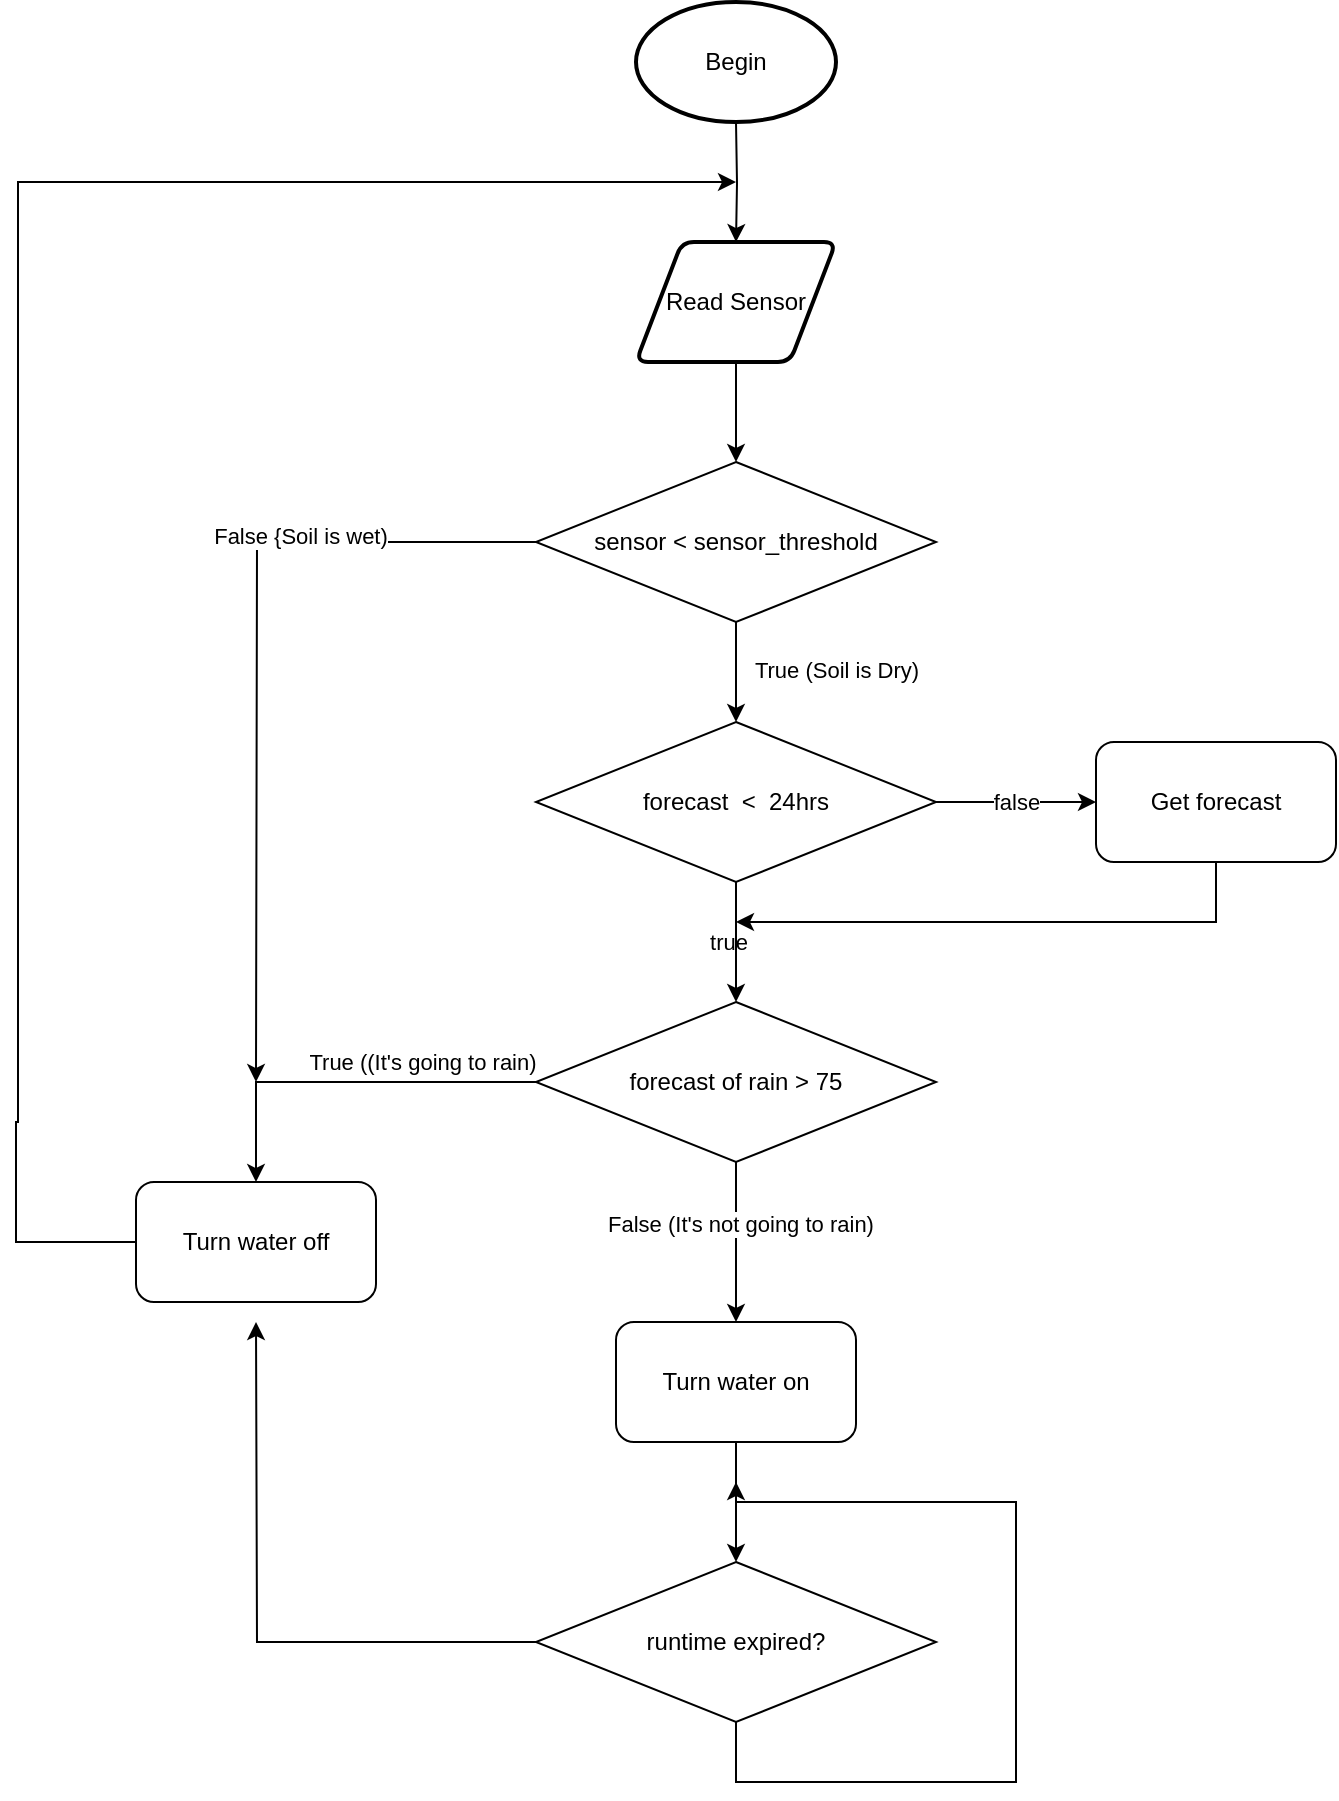 <mxfile version="24.7.7">
  <diagram name="Page-1" id="vHyTQH-4irFyPzxY7B7J">
    <mxGraphModel dx="984" dy="586" grid="1" gridSize="10" guides="1" tooltips="1" connect="1" arrows="1" fold="1" page="1" pageScale="1" pageWidth="850" pageHeight="1100" math="0" shadow="0">
      <root>
        <mxCell id="0" />
        <mxCell id="1" parent="0" />
        <mxCell id="t3nNPlR4YCxWJWnQVYUU-24" style="edgeStyle=orthogonalEdgeStyle;rounded=0;orthogonalLoop=1;jettySize=auto;html=1;entryX=0.5;entryY=0;entryDx=0;entryDy=0;" edge="1" parent="1" target="t3nNPlR4YCxWJWnQVYUU-2">
          <mxGeometry relative="1" as="geometry">
            <mxPoint x="420" y="150" as="sourcePoint" />
          </mxGeometry>
        </mxCell>
        <mxCell id="t3nNPlR4YCxWJWnQVYUU-23" style="edgeStyle=orthogonalEdgeStyle;rounded=0;orthogonalLoop=1;jettySize=auto;html=1;entryX=0.5;entryY=0;entryDx=0;entryDy=0;" edge="1" parent="1" source="t3nNPlR4YCxWJWnQVYUU-2" target="t3nNPlR4YCxWJWnQVYUU-5">
          <mxGeometry relative="1" as="geometry" />
        </mxCell>
        <mxCell id="t3nNPlR4YCxWJWnQVYUU-2" value="Read Sensor" style="shape=parallelogram;html=1;strokeWidth=2;perimeter=parallelogramPerimeter;whiteSpace=wrap;rounded=1;arcSize=12;size=0.23;" vertex="1" parent="1">
          <mxGeometry x="370" y="210" width="100" height="60" as="geometry" />
        </mxCell>
        <mxCell id="t3nNPlR4YCxWJWnQVYUU-14" style="edgeStyle=orthogonalEdgeStyle;rounded=0;orthogonalLoop=1;jettySize=auto;html=1;entryX=0.5;entryY=0;entryDx=0;entryDy=0;" edge="1" parent="1" source="t3nNPlR4YCxWJWnQVYUU-5" target="t3nNPlR4YCxWJWnQVYUU-38">
          <mxGeometry relative="1" as="geometry">
            <mxPoint x="420" y="440" as="targetPoint" />
          </mxGeometry>
        </mxCell>
        <mxCell id="t3nNPlR4YCxWJWnQVYUU-15" value="True (Soil is Dry)" style="edgeLabel;html=1;align=center;verticalAlign=middle;resizable=0;points=[];" vertex="1" connectable="0" parent="t3nNPlR4YCxWJWnQVYUU-14">
          <mxGeometry x="-0.25" relative="1" as="geometry">
            <mxPoint x="50" y="5" as="offset" />
          </mxGeometry>
        </mxCell>
        <mxCell id="t3nNPlR4YCxWJWnQVYUU-18" style="edgeStyle=orthogonalEdgeStyle;rounded=0;orthogonalLoop=1;jettySize=auto;html=1;" edge="1" parent="1" source="t3nNPlR4YCxWJWnQVYUU-5">
          <mxGeometry relative="1" as="geometry">
            <mxPoint x="180" y="630" as="targetPoint" />
          </mxGeometry>
        </mxCell>
        <mxCell id="t3nNPlR4YCxWJWnQVYUU-19" value="False {Soil is wet)" style="edgeLabel;html=1;align=center;verticalAlign=middle;resizable=0;points=[];" vertex="1" connectable="0" parent="t3nNPlR4YCxWJWnQVYUU-18">
          <mxGeometry x="-0.291" y="-1" relative="1" as="geometry">
            <mxPoint x="22" y="-9" as="offset" />
          </mxGeometry>
        </mxCell>
        <mxCell id="t3nNPlR4YCxWJWnQVYUU-5" value="sensor &amp;lt; sensor_threshold" style="rhombus;whiteSpace=wrap;html=1;" vertex="1" parent="1">
          <mxGeometry x="320" y="320" width="200" height="80" as="geometry" />
        </mxCell>
        <mxCell id="t3nNPlR4YCxWJWnQVYUU-22" style="edgeStyle=orthogonalEdgeStyle;rounded=0;orthogonalLoop=1;jettySize=auto;html=1;entryX=0.5;entryY=0;entryDx=0;entryDy=0;" edge="1" parent="1" source="t3nNPlR4YCxWJWnQVYUU-7" target="t3nNPlR4YCxWJWnQVYUU-8">
          <mxGeometry relative="1" as="geometry" />
        </mxCell>
        <mxCell id="t3nNPlR4YCxWJWnQVYUU-7" value="Turn water on" style="rounded=1;whiteSpace=wrap;html=1;" vertex="1" parent="1">
          <mxGeometry x="360" y="750" width="120" height="60" as="geometry" />
        </mxCell>
        <mxCell id="t3nNPlR4YCxWJWnQVYUU-21" style="edgeStyle=orthogonalEdgeStyle;rounded=0;orthogonalLoop=1;jettySize=auto;html=1;" edge="1" parent="1" source="t3nNPlR4YCxWJWnQVYUU-8">
          <mxGeometry relative="1" as="geometry">
            <mxPoint x="180" y="750" as="targetPoint" />
          </mxGeometry>
        </mxCell>
        <mxCell id="t3nNPlR4YCxWJWnQVYUU-25" style="edgeStyle=orthogonalEdgeStyle;rounded=0;orthogonalLoop=1;jettySize=auto;html=1;" edge="1" parent="1" source="t3nNPlR4YCxWJWnQVYUU-8">
          <mxGeometry relative="1" as="geometry">
            <mxPoint x="420" y="830" as="targetPoint" />
            <Array as="points">
              <mxPoint x="420" y="980" />
              <mxPoint x="560" y="980" />
              <mxPoint x="560" y="840" />
              <mxPoint x="420" y="840" />
            </Array>
          </mxGeometry>
        </mxCell>
        <mxCell id="t3nNPlR4YCxWJWnQVYUU-8" value="runtime expired?" style="rhombus;whiteSpace=wrap;html=1;" vertex="1" parent="1">
          <mxGeometry x="320" y="870" width="200" height="80" as="geometry" />
        </mxCell>
        <mxCell id="t3nNPlR4YCxWJWnQVYUU-26" style="edgeStyle=orthogonalEdgeStyle;rounded=0;orthogonalLoop=1;jettySize=auto;html=1;exitX=0;exitY=0.5;exitDx=0;exitDy=0;" edge="1" parent="1" source="t3nNPlR4YCxWJWnQVYUU-10">
          <mxGeometry relative="1" as="geometry">
            <mxPoint x="420" y="180" as="targetPoint" />
            <Array as="points">
              <mxPoint x="60" y="710" />
              <mxPoint x="60" y="650" />
              <mxPoint x="61" y="650" />
              <mxPoint x="61" y="180" />
            </Array>
          </mxGeometry>
        </mxCell>
        <mxCell id="t3nNPlR4YCxWJWnQVYUU-10" value="Turn water off" style="rounded=1;whiteSpace=wrap;html=1;" vertex="1" parent="1">
          <mxGeometry x="120" y="680" width="120" height="60" as="geometry" />
        </mxCell>
        <mxCell id="t3nNPlR4YCxWJWnQVYUU-16" value="True ((It&#39;s going to rain)" style="edgeStyle=orthogonalEdgeStyle;rounded=0;orthogonalLoop=1;jettySize=auto;html=1;entryX=0.5;entryY=0;entryDx=0;entryDy=0;" edge="1" parent="1" source="t3nNPlR4YCxWJWnQVYUU-13" target="t3nNPlR4YCxWJWnQVYUU-10">
          <mxGeometry x="-0.4" y="-10" relative="1" as="geometry">
            <mxPoint as="offset" />
          </mxGeometry>
        </mxCell>
        <mxCell id="t3nNPlR4YCxWJWnQVYUU-17" style="edgeStyle=orthogonalEdgeStyle;rounded=0;orthogonalLoop=1;jettySize=auto;html=1;exitX=0.5;exitY=1;exitDx=0;exitDy=0;" edge="1" parent="1" source="t3nNPlR4YCxWJWnQVYUU-13" target="t3nNPlR4YCxWJWnQVYUU-7">
          <mxGeometry relative="1" as="geometry">
            <mxPoint x="420" y="680" as="sourcePoint" />
            <Array as="points" />
          </mxGeometry>
        </mxCell>
        <mxCell id="t3nNPlR4YCxWJWnQVYUU-41" value="False (It&#39;s not going to rain)" style="edgeLabel;html=1;align=center;verticalAlign=middle;resizable=0;points=[];" vertex="1" connectable="0" parent="t3nNPlR4YCxWJWnQVYUU-17">
          <mxGeometry x="-0.225" y="2" relative="1" as="geometry">
            <mxPoint as="offset" />
          </mxGeometry>
        </mxCell>
        <mxCell id="t3nNPlR4YCxWJWnQVYUU-13" value="forecast of rain &amp;gt; 75" style="rhombus;whiteSpace=wrap;html=1;" vertex="1" parent="1">
          <mxGeometry x="320" y="590" width="200" height="80" as="geometry" />
        </mxCell>
        <mxCell id="t3nNPlR4YCxWJWnQVYUU-27" value="Begin" style="strokeWidth=2;html=1;shape=mxgraph.flowchart.start_1;whiteSpace=wrap;" vertex="1" parent="1">
          <mxGeometry x="370" y="90" width="100" height="60" as="geometry" />
        </mxCell>
        <mxCell id="t3nNPlR4YCxWJWnQVYUU-34" value="true" style="edgeLabel;html=1;align=center;verticalAlign=middle;resizable=0;points=[];" vertex="1" connectable="0" parent="1">
          <mxGeometry x="416" y="560" as="geometry" />
        </mxCell>
        <mxCell id="t3nNPlR4YCxWJWnQVYUU-42" style="edgeStyle=orthogonalEdgeStyle;rounded=0;orthogonalLoop=1;jettySize=auto;html=1;" edge="1" parent="1" source="t3nNPlR4YCxWJWnQVYUU-36">
          <mxGeometry relative="1" as="geometry">
            <mxPoint x="420" y="550" as="targetPoint" />
            <Array as="points">
              <mxPoint x="660" y="550" />
              <mxPoint x="421" y="550" />
            </Array>
          </mxGeometry>
        </mxCell>
        <mxCell id="t3nNPlR4YCxWJWnQVYUU-36" value="Get forecast" style="rounded=1;whiteSpace=wrap;html=1;" vertex="1" parent="1">
          <mxGeometry x="600" y="460" width="120" height="60" as="geometry" />
        </mxCell>
        <mxCell id="t3nNPlR4YCxWJWnQVYUU-37" value="false" style="edgeStyle=orthogonalEdgeStyle;rounded=0;orthogonalLoop=1;jettySize=auto;html=1;entryX=0;entryY=0.5;entryDx=0;entryDy=0;" edge="1" parent="1" source="t3nNPlR4YCxWJWnQVYUU-38" target="t3nNPlR4YCxWJWnQVYUU-36">
          <mxGeometry relative="1" as="geometry" />
        </mxCell>
        <mxCell id="t3nNPlR4YCxWJWnQVYUU-40" style="edgeStyle=orthogonalEdgeStyle;rounded=0;orthogonalLoop=1;jettySize=auto;html=1;entryX=0.5;entryY=0;entryDx=0;entryDy=0;" edge="1" parent="1" source="t3nNPlR4YCxWJWnQVYUU-38" target="t3nNPlR4YCxWJWnQVYUU-13">
          <mxGeometry relative="1" as="geometry" />
        </mxCell>
        <mxCell id="t3nNPlR4YCxWJWnQVYUU-38" value="forecast&amp;nbsp; &amp;lt;&amp;nbsp; 24hrs" style="rhombus;whiteSpace=wrap;html=1;" vertex="1" parent="1">
          <mxGeometry x="320" y="450" width="200" height="80" as="geometry" />
        </mxCell>
      </root>
    </mxGraphModel>
  </diagram>
</mxfile>
